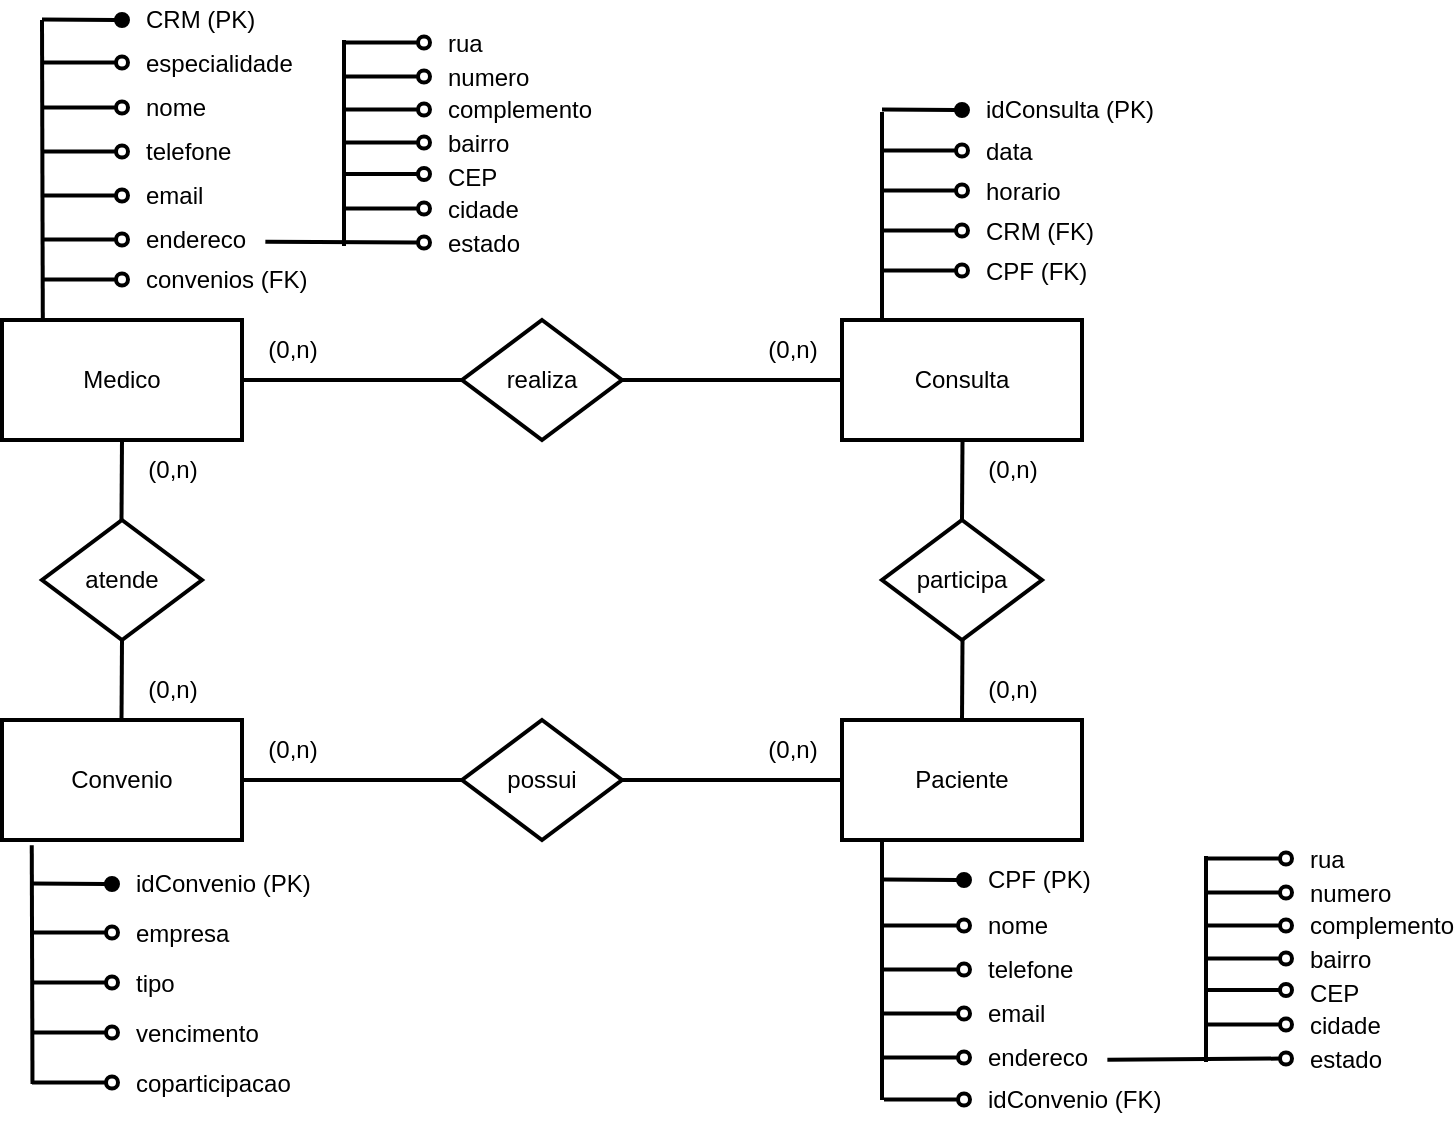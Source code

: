 <mxfile version="24.0.7" type="github">
  <diagram name="Page-1" id="jqye0dv2BXUtDn7iUmpK">
    <mxGraphModel dx="1195" dy="615" grid="1" gridSize="10" guides="1" tooltips="1" connect="1" arrows="1" fold="1" page="1" pageScale="1" pageWidth="827" pageHeight="1169" math="0" shadow="0">
      <root>
        <mxCell id="0" />
        <mxCell id="1" parent="0" />
        <mxCell id="FkrMbWCbvzzgS4ZGbUY--1" value="Medico" style="rounded=0;whiteSpace=wrap;html=1;strokeWidth=2;" vertex="1" parent="1">
          <mxGeometry x="70" y="220" width="120" height="60" as="geometry" />
        </mxCell>
        <mxCell id="FkrMbWCbvzzgS4ZGbUY--46" value="" style="group" vertex="1" connectable="0" parent="1">
          <mxGeometry x="221" y="73" width="130" height="117" as="geometry" />
        </mxCell>
        <mxCell id="FkrMbWCbvzzgS4ZGbUY--43" value="" style="endArrow=none;html=1;rounded=0;entryX=0;entryY=0;entryDx=0;entryDy=0;strokeWidth=2;" edge="1" parent="FkrMbWCbvzzgS4ZGbUY--46">
          <mxGeometry width="50" height="50" relative="1" as="geometry">
            <mxPoint x="20" y="110" as="sourcePoint" />
            <mxPoint x="20" y="7" as="targetPoint" />
          </mxGeometry>
        </mxCell>
        <mxCell id="FkrMbWCbvzzgS4ZGbUY--45" value="" style="group" vertex="1" connectable="0" parent="FkrMbWCbvzzgS4ZGbUY--46">
          <mxGeometry width="130" height="117" as="geometry" />
        </mxCell>
        <mxCell id="FkrMbWCbvzzgS4ZGbUY--34" value="" style="endArrow=none;html=1;rounded=0;startArrow=oval;startFill=0;strokeWidth=2;" edge="1" parent="FkrMbWCbvzzgS4ZGbUY--45">
          <mxGeometry width="50" height="50" relative="1" as="geometry">
            <mxPoint x="60" y="25.26" as="sourcePoint" />
            <mxPoint x="20" y="25.26" as="targetPoint" />
          </mxGeometry>
        </mxCell>
        <mxCell id="FkrMbWCbvzzgS4ZGbUY--35" value="" style="endArrow=none;html=1;rounded=0;startArrow=oval;startFill=0;strokeWidth=2;" edge="1" parent="FkrMbWCbvzzgS4ZGbUY--45">
          <mxGeometry width="50" height="50" relative="1" as="geometry">
            <mxPoint x="60" y="41.76" as="sourcePoint" />
            <mxPoint x="20" y="41.76" as="targetPoint" />
          </mxGeometry>
        </mxCell>
        <mxCell id="FkrMbWCbvzzgS4ZGbUY--36" value="" style="endArrow=none;html=1;rounded=0;startArrow=oval;startFill=0;strokeWidth=2;" edge="1" parent="FkrMbWCbvzzgS4ZGbUY--45">
          <mxGeometry width="50" height="50" relative="1" as="geometry">
            <mxPoint x="60" y="58.26" as="sourcePoint" />
            <mxPoint x="20" y="58.26" as="targetPoint" />
          </mxGeometry>
        </mxCell>
        <mxCell id="FkrMbWCbvzzgS4ZGbUY--37" value="" style="endArrow=none;html=1;rounded=0;startArrow=oval;startFill=0;strokeWidth=2;" edge="1" parent="FkrMbWCbvzzgS4ZGbUY--45">
          <mxGeometry width="50" height="50" relative="1" as="geometry">
            <mxPoint x="60" y="74" as="sourcePoint" />
            <mxPoint x="20" y="74" as="targetPoint" />
          </mxGeometry>
        </mxCell>
        <mxCell id="FkrMbWCbvzzgS4ZGbUY--38" value="" style="endArrow=none;html=1;rounded=0;startArrow=oval;startFill=0;strokeWidth=2;" edge="1" parent="FkrMbWCbvzzgS4ZGbUY--45">
          <mxGeometry width="50" height="50" relative="1" as="geometry">
            <mxPoint x="60" y="91.26" as="sourcePoint" />
            <mxPoint x="20" y="91.26" as="targetPoint" />
          </mxGeometry>
        </mxCell>
        <mxCell id="FkrMbWCbvzzgS4ZGbUY--39" value="" style="endArrow=none;html=1;rounded=0;startArrow=oval;startFill=0;strokeWidth=2;entryX=1.028;entryY=0.543;entryDx=0;entryDy=0;entryPerimeter=0;" edge="1" parent="FkrMbWCbvzzgS4ZGbUY--45" target="FkrMbWCbvzzgS4ZGbUY--16">
          <mxGeometry width="50" height="50" relative="1" as="geometry">
            <mxPoint x="60" y="108.26" as="sourcePoint" />
            <mxPoint y="108" as="targetPoint" />
          </mxGeometry>
        </mxCell>
        <mxCell id="FkrMbWCbvzzgS4ZGbUY--44" value="" style="group" vertex="1" connectable="0" parent="FkrMbWCbvzzgS4ZGbUY--45">
          <mxGeometry x="20" width="110" height="117" as="geometry" />
        </mxCell>
        <mxCell id="FkrMbWCbvzzgS4ZGbUY--18" value="numero" style="text;html=1;align=left;verticalAlign=middle;whiteSpace=wrap;rounded=0;flipV=0;" vertex="1" parent="FkrMbWCbvzzgS4ZGbUY--44">
          <mxGeometry x="50" y="17" width="60" height="17" as="geometry" />
        </mxCell>
        <mxCell id="FkrMbWCbvzzgS4ZGbUY--19" value="complemento" style="text;html=1;align=left;verticalAlign=middle;whiteSpace=wrap;rounded=0;flipV=0;" vertex="1" parent="FkrMbWCbvzzgS4ZGbUY--44">
          <mxGeometry x="50" y="33" width="60" height="17" as="geometry" />
        </mxCell>
        <mxCell id="FkrMbWCbvzzgS4ZGbUY--20" value="bairro" style="text;html=1;align=left;verticalAlign=middle;whiteSpace=wrap;rounded=0;flipV=0;" vertex="1" parent="FkrMbWCbvzzgS4ZGbUY--44">
          <mxGeometry x="50" y="50" width="60" height="17" as="geometry" />
        </mxCell>
        <mxCell id="FkrMbWCbvzzgS4ZGbUY--21" value="CEP" style="text;html=1;align=left;verticalAlign=middle;whiteSpace=wrap;rounded=0;flipV=0;" vertex="1" parent="FkrMbWCbvzzgS4ZGbUY--44">
          <mxGeometry x="50" y="67" width="60" height="17" as="geometry" />
        </mxCell>
        <mxCell id="FkrMbWCbvzzgS4ZGbUY--22" value="cidade" style="text;html=1;align=left;verticalAlign=middle;whiteSpace=wrap;rounded=0;flipV=0;" vertex="1" parent="FkrMbWCbvzzgS4ZGbUY--44">
          <mxGeometry x="50" y="83" width="60" height="17" as="geometry" />
        </mxCell>
        <mxCell id="FkrMbWCbvzzgS4ZGbUY--23" value="estado" style="text;html=1;align=left;verticalAlign=middle;whiteSpace=wrap;rounded=0;flipV=0;" vertex="1" parent="FkrMbWCbvzzgS4ZGbUY--44">
          <mxGeometry x="50" y="100" width="60" height="17" as="geometry" />
        </mxCell>
        <mxCell id="FkrMbWCbvzzgS4ZGbUY--27" value="rua" style="text;html=1;align=left;verticalAlign=middle;whiteSpace=wrap;rounded=0;flipV=0;" vertex="1" parent="FkrMbWCbvzzgS4ZGbUY--44">
          <mxGeometry x="50" width="60" height="17" as="geometry" />
        </mxCell>
        <mxCell id="FkrMbWCbvzzgS4ZGbUY--33" value="" style="endArrow=none;html=1;rounded=0;startArrow=oval;startFill=0;strokeWidth=2;" edge="1" parent="FkrMbWCbvzzgS4ZGbUY--44">
          <mxGeometry width="50" height="50" relative="1" as="geometry">
            <mxPoint x="40" y="8.26" as="sourcePoint" />
            <mxPoint y="8.26" as="targetPoint" />
          </mxGeometry>
        </mxCell>
        <mxCell id="FkrMbWCbvzzgS4ZGbUY--49" value="realiza" style="rhombus;whiteSpace=wrap;html=1;strokeWidth=2;" vertex="1" parent="1">
          <mxGeometry x="300" y="220" width="80" height="60" as="geometry" />
        </mxCell>
        <mxCell id="FkrMbWCbvzzgS4ZGbUY--50" value="participa" style="rhombus;whiteSpace=wrap;html=1;strokeWidth=2;" vertex="1" parent="1">
          <mxGeometry x="510" y="320" width="80" height="60" as="geometry" />
        </mxCell>
        <mxCell id="FkrMbWCbvzzgS4ZGbUY--51" value="possui" style="rhombus;whiteSpace=wrap;html=1;strokeWidth=2;" vertex="1" parent="1">
          <mxGeometry x="300" y="420" width="80" height="60" as="geometry" />
        </mxCell>
        <mxCell id="FkrMbWCbvzzgS4ZGbUY--105" value="" style="group" vertex="1" connectable="0" parent="1">
          <mxGeometry x="490" y="420" width="292" height="179" as="geometry" />
        </mxCell>
        <mxCell id="FkrMbWCbvzzgS4ZGbUY--3" value="Paciente" style="rounded=0;whiteSpace=wrap;html=1;strokeWidth=2;" vertex="1" parent="FkrMbWCbvzzgS4ZGbUY--105">
          <mxGeometry width="120" height="60" as="geometry" />
        </mxCell>
        <mxCell id="FkrMbWCbvzzgS4ZGbUY--59" value="" style="group" vertex="1" connectable="0" parent="FkrMbWCbvzzgS4ZGbUY--105">
          <mxGeometry x="162" y="61" width="130" height="117" as="geometry" />
        </mxCell>
        <mxCell id="FkrMbWCbvzzgS4ZGbUY--60" value="" style="endArrow=none;html=1;rounded=0;entryX=0;entryY=0;entryDx=0;entryDy=0;strokeWidth=2;" edge="1" parent="FkrMbWCbvzzgS4ZGbUY--59">
          <mxGeometry width="50" height="50" relative="1" as="geometry">
            <mxPoint x="20" y="110" as="sourcePoint" />
            <mxPoint x="20" y="7" as="targetPoint" />
          </mxGeometry>
        </mxCell>
        <mxCell id="FkrMbWCbvzzgS4ZGbUY--61" value="" style="group" vertex="1" connectable="0" parent="FkrMbWCbvzzgS4ZGbUY--59">
          <mxGeometry width="130" height="117" as="geometry" />
        </mxCell>
        <mxCell id="FkrMbWCbvzzgS4ZGbUY--62" value="" style="endArrow=none;html=1;rounded=0;startArrow=oval;startFill=0;strokeWidth=2;" edge="1" parent="FkrMbWCbvzzgS4ZGbUY--61">
          <mxGeometry width="50" height="50" relative="1" as="geometry">
            <mxPoint x="60" y="25.26" as="sourcePoint" />
            <mxPoint x="20" y="25.26" as="targetPoint" />
          </mxGeometry>
        </mxCell>
        <mxCell id="FkrMbWCbvzzgS4ZGbUY--63" value="" style="endArrow=none;html=1;rounded=0;startArrow=oval;startFill=0;strokeWidth=2;" edge="1" parent="FkrMbWCbvzzgS4ZGbUY--61">
          <mxGeometry width="50" height="50" relative="1" as="geometry">
            <mxPoint x="60" y="41.76" as="sourcePoint" />
            <mxPoint x="20" y="41.76" as="targetPoint" />
          </mxGeometry>
        </mxCell>
        <mxCell id="FkrMbWCbvzzgS4ZGbUY--64" value="" style="endArrow=none;html=1;rounded=0;startArrow=oval;startFill=0;strokeWidth=2;" edge="1" parent="FkrMbWCbvzzgS4ZGbUY--61">
          <mxGeometry width="50" height="50" relative="1" as="geometry">
            <mxPoint x="60" y="58.26" as="sourcePoint" />
            <mxPoint x="20" y="58.26" as="targetPoint" />
          </mxGeometry>
        </mxCell>
        <mxCell id="FkrMbWCbvzzgS4ZGbUY--65" value="" style="endArrow=none;html=1;rounded=0;startArrow=oval;startFill=0;strokeWidth=2;" edge="1" parent="FkrMbWCbvzzgS4ZGbUY--61">
          <mxGeometry width="50" height="50" relative="1" as="geometry">
            <mxPoint x="60" y="74" as="sourcePoint" />
            <mxPoint x="20" y="74" as="targetPoint" />
          </mxGeometry>
        </mxCell>
        <mxCell id="FkrMbWCbvzzgS4ZGbUY--66" value="" style="endArrow=none;html=1;rounded=0;startArrow=oval;startFill=0;strokeWidth=2;" edge="1" parent="FkrMbWCbvzzgS4ZGbUY--61">
          <mxGeometry width="50" height="50" relative="1" as="geometry">
            <mxPoint x="60" y="91.26" as="sourcePoint" />
            <mxPoint x="20" y="91.26" as="targetPoint" />
          </mxGeometry>
        </mxCell>
        <mxCell id="FkrMbWCbvzzgS4ZGbUY--67" value="" style="endArrow=none;html=1;rounded=0;startArrow=oval;startFill=0;strokeWidth=2;entryX=1.028;entryY=0.543;entryDx=0;entryDy=0;entryPerimeter=0;" edge="1" parent="FkrMbWCbvzzgS4ZGbUY--61" target="FkrMbWCbvzzgS4ZGbUY--77">
          <mxGeometry width="50" height="50" relative="1" as="geometry">
            <mxPoint x="60" y="108.26" as="sourcePoint" />
            <mxPoint y="108" as="targetPoint" />
          </mxGeometry>
        </mxCell>
        <mxCell id="FkrMbWCbvzzgS4ZGbUY--68" value="" style="group" vertex="1" connectable="0" parent="FkrMbWCbvzzgS4ZGbUY--61">
          <mxGeometry x="20" width="110" height="117" as="geometry" />
        </mxCell>
        <mxCell id="FkrMbWCbvzzgS4ZGbUY--69" value="numero" style="text;html=1;align=left;verticalAlign=middle;whiteSpace=wrap;rounded=0;flipV=0;" vertex="1" parent="FkrMbWCbvzzgS4ZGbUY--68">
          <mxGeometry x="50" y="17" width="60" height="17" as="geometry" />
        </mxCell>
        <mxCell id="FkrMbWCbvzzgS4ZGbUY--70" value="complemento" style="text;html=1;align=left;verticalAlign=middle;whiteSpace=wrap;rounded=0;flipV=0;" vertex="1" parent="FkrMbWCbvzzgS4ZGbUY--68">
          <mxGeometry x="50" y="33" width="60" height="17" as="geometry" />
        </mxCell>
        <mxCell id="FkrMbWCbvzzgS4ZGbUY--71" value="bairro" style="text;html=1;align=left;verticalAlign=middle;whiteSpace=wrap;rounded=0;flipV=0;" vertex="1" parent="FkrMbWCbvzzgS4ZGbUY--68">
          <mxGeometry x="50" y="50" width="60" height="17" as="geometry" />
        </mxCell>
        <mxCell id="FkrMbWCbvzzgS4ZGbUY--72" value="CEP" style="text;html=1;align=left;verticalAlign=middle;whiteSpace=wrap;rounded=0;flipV=0;" vertex="1" parent="FkrMbWCbvzzgS4ZGbUY--68">
          <mxGeometry x="50" y="67" width="60" height="17" as="geometry" />
        </mxCell>
        <mxCell id="FkrMbWCbvzzgS4ZGbUY--73" value="cidade" style="text;html=1;align=left;verticalAlign=middle;whiteSpace=wrap;rounded=0;flipV=0;" vertex="1" parent="FkrMbWCbvzzgS4ZGbUY--68">
          <mxGeometry x="50" y="83" width="60" height="17" as="geometry" />
        </mxCell>
        <mxCell id="FkrMbWCbvzzgS4ZGbUY--74" value="estado" style="text;html=1;align=left;verticalAlign=middle;whiteSpace=wrap;rounded=0;flipV=0;" vertex="1" parent="FkrMbWCbvzzgS4ZGbUY--68">
          <mxGeometry x="50" y="100" width="60" height="17" as="geometry" />
        </mxCell>
        <mxCell id="FkrMbWCbvzzgS4ZGbUY--75" value="rua" style="text;html=1;align=left;verticalAlign=middle;whiteSpace=wrap;rounded=0;flipV=0;" vertex="1" parent="FkrMbWCbvzzgS4ZGbUY--68">
          <mxGeometry x="50" width="60" height="17" as="geometry" />
        </mxCell>
        <mxCell id="FkrMbWCbvzzgS4ZGbUY--76" value="" style="endArrow=none;html=1;rounded=0;startArrow=oval;startFill=0;strokeWidth=2;" edge="1" parent="FkrMbWCbvzzgS4ZGbUY--68">
          <mxGeometry width="50" height="50" relative="1" as="geometry">
            <mxPoint x="40" y="8.26" as="sourcePoint" />
            <mxPoint y="8.26" as="targetPoint" />
          </mxGeometry>
        </mxCell>
        <mxCell id="FkrMbWCbvzzgS4ZGbUY--103" value="" style="group" vertex="1" connectable="0" parent="FkrMbWCbvzzgS4ZGbUY--105">
          <mxGeometry x="20" y="60" width="111" height="119" as="geometry" />
        </mxCell>
        <mxCell id="FkrMbWCbvzzgS4ZGbUY--77" value="endereco" style="text;html=1;align=left;verticalAlign=middle;whiteSpace=wrap;rounded=0;" vertex="1" parent="FkrMbWCbvzzgS4ZGbUY--103">
          <mxGeometry x="51" y="99" width="60" height="20" as="geometry" />
        </mxCell>
        <mxCell id="FkrMbWCbvzzgS4ZGbUY--78" value="" style="endArrow=none;html=1;rounded=0;startArrow=oval;startFill=0;strokeWidth=2;" edge="1" parent="FkrMbWCbvzzgS4ZGbUY--103">
          <mxGeometry width="50" height="50" relative="1" as="geometry">
            <mxPoint x="41" y="108.76" as="sourcePoint" />
            <mxPoint x="1" y="108.76" as="targetPoint" />
          </mxGeometry>
        </mxCell>
        <mxCell id="FkrMbWCbvzzgS4ZGbUY--79" value="" style="endArrow=none;html=1;rounded=0;startArrow=oval;startFill=0;strokeWidth=2;" edge="1" parent="FkrMbWCbvzzgS4ZGbUY--103">
          <mxGeometry width="50" height="50" relative="1" as="geometry">
            <mxPoint x="41" y="86.76" as="sourcePoint" />
            <mxPoint x="1" y="86.76" as="targetPoint" />
          </mxGeometry>
        </mxCell>
        <mxCell id="FkrMbWCbvzzgS4ZGbUY--80" value="email" style="text;html=1;align=left;verticalAlign=middle;whiteSpace=wrap;rounded=0;" vertex="1" parent="FkrMbWCbvzzgS4ZGbUY--103">
          <mxGeometry x="51" y="77" width="60" height="20" as="geometry" />
        </mxCell>
        <mxCell id="FkrMbWCbvzzgS4ZGbUY--81" value="telefone" style="text;html=1;align=left;verticalAlign=middle;whiteSpace=wrap;rounded=0;" vertex="1" parent="FkrMbWCbvzzgS4ZGbUY--103">
          <mxGeometry x="51" y="55" width="60" height="20" as="geometry" />
        </mxCell>
        <mxCell id="FkrMbWCbvzzgS4ZGbUY--82" value="" style="endArrow=none;html=1;rounded=0;startArrow=oval;startFill=0;strokeWidth=2;" edge="1" parent="FkrMbWCbvzzgS4ZGbUY--103">
          <mxGeometry width="50" height="50" relative="1" as="geometry">
            <mxPoint x="41" y="64.76" as="sourcePoint" />
            <mxPoint x="1" y="64.76" as="targetPoint" />
          </mxGeometry>
        </mxCell>
        <mxCell id="FkrMbWCbvzzgS4ZGbUY--83" value="" style="endArrow=none;html=1;rounded=0;startArrow=oval;startFill=0;strokeWidth=2;" edge="1" parent="FkrMbWCbvzzgS4ZGbUY--103">
          <mxGeometry width="50" height="50" relative="1" as="geometry">
            <mxPoint x="41" y="42.76" as="sourcePoint" />
            <mxPoint x="1" y="42.76" as="targetPoint" />
          </mxGeometry>
        </mxCell>
        <mxCell id="FkrMbWCbvzzgS4ZGbUY--84" value="nome" style="text;html=1;align=left;verticalAlign=middle;whiteSpace=wrap;rounded=0;" vertex="1" parent="FkrMbWCbvzzgS4ZGbUY--103">
          <mxGeometry x="51" y="33" width="60" height="20" as="geometry" />
        </mxCell>
        <mxCell id="FkrMbWCbvzzgS4ZGbUY--86" value="" style="endArrow=none;html=1;rounded=0;startArrow=oval;startFill=1;strokeWidth=2;" edge="1" parent="FkrMbWCbvzzgS4ZGbUY--103">
          <mxGeometry width="50" height="50" relative="1" as="geometry">
            <mxPoint x="41" y="20" as="sourcePoint" />
            <mxPoint x="1" y="19.76" as="targetPoint" />
          </mxGeometry>
        </mxCell>
        <mxCell id="FkrMbWCbvzzgS4ZGbUY--87" value="CPF&amp;nbsp;(PK)" style="text;html=1;align=left;verticalAlign=middle;whiteSpace=wrap;rounded=0;" vertex="1" parent="FkrMbWCbvzzgS4ZGbUY--103">
          <mxGeometry x="51" y="10" width="60" height="20" as="geometry" />
        </mxCell>
        <mxCell id="FkrMbWCbvzzgS4ZGbUY--89" value="" style="endArrow=none;html=1;rounded=0;strokeWidth=2;" edge="1" parent="FkrMbWCbvzzgS4ZGbUY--103">
          <mxGeometry width="50" height="50" relative="1" as="geometry">
            <mxPoint y="130" as="sourcePoint" />
            <mxPoint as="targetPoint" />
          </mxGeometry>
        </mxCell>
        <mxCell id="FkrMbWCbvzzgS4ZGbUY--123" value="" style="group" vertex="1" connectable="0" parent="1">
          <mxGeometry x="490" y="149" width="170" height="131" as="geometry" />
        </mxCell>
        <mxCell id="FkrMbWCbvzzgS4ZGbUY--2" value="Consulta" style="rounded=0;whiteSpace=wrap;html=1;strokeWidth=2;" vertex="1" parent="FkrMbWCbvzzgS4ZGbUY--123">
          <mxGeometry y="71" width="120" height="60" as="geometry" />
        </mxCell>
        <mxCell id="FkrMbWCbvzzgS4ZGbUY--122" value="" style="group" vertex="1" connectable="0" parent="FkrMbWCbvzzgS4ZGbUY--123">
          <mxGeometry x="20" y="-44" width="150" height="70" as="geometry" />
        </mxCell>
        <mxCell id="FkrMbWCbvzzgS4ZGbUY--58" value="" style="endArrow=none;html=1;rounded=0;strokeWidth=2;" edge="1" parent="FkrMbWCbvzzgS4ZGbUY--122">
          <mxGeometry width="50" height="50" relative="1" as="geometry">
            <mxPoint y="115" as="sourcePoint" />
            <mxPoint y="11" as="targetPoint" />
          </mxGeometry>
        </mxCell>
        <mxCell id="FkrMbWCbvzzgS4ZGbUY--121" value="" style="group" vertex="1" connectable="0" parent="FkrMbWCbvzzgS4ZGbUY--122">
          <mxGeometry width="150" height="61" as="geometry" />
        </mxCell>
        <mxCell id="FkrMbWCbvzzgS4ZGbUY--118" value="" style="group" vertex="1" connectable="0" parent="FkrMbWCbvzzgS4ZGbUY--121">
          <mxGeometry y="41" width="110" height="20" as="geometry" />
        </mxCell>
        <mxCell id="FkrMbWCbvzzgS4ZGbUY--56" value="horario" style="text;html=1;align=left;verticalAlign=middle;whiteSpace=wrap;rounded=0;" vertex="1" parent="FkrMbWCbvzzgS4ZGbUY--118">
          <mxGeometry x="50" width="60" height="20" as="geometry" />
        </mxCell>
        <mxCell id="FkrMbWCbvzzgS4ZGbUY--57" value="" style="endArrow=none;html=1;rounded=0;startArrow=oval;startFill=0;strokeWidth=2;" edge="1" parent="FkrMbWCbvzzgS4ZGbUY--118">
          <mxGeometry width="50" height="50" relative="1" as="geometry">
            <mxPoint x="40" y="9.26" as="sourcePoint" />
            <mxPoint y="9.26" as="targetPoint" />
          </mxGeometry>
        </mxCell>
        <mxCell id="FkrMbWCbvzzgS4ZGbUY--119" value="" style="group" vertex="1" connectable="0" parent="FkrMbWCbvzzgS4ZGbUY--121">
          <mxGeometry y="21" width="110" height="20" as="geometry" />
        </mxCell>
        <mxCell id="FkrMbWCbvzzgS4ZGbUY--54" value="" style="endArrow=none;html=1;rounded=0;startArrow=oval;startFill=0;strokeWidth=2;" edge="1" parent="FkrMbWCbvzzgS4ZGbUY--119">
          <mxGeometry width="50" height="50" relative="1" as="geometry">
            <mxPoint x="40" y="9.26" as="sourcePoint" />
            <mxPoint y="9.26" as="targetPoint" />
          </mxGeometry>
        </mxCell>
        <mxCell id="FkrMbWCbvzzgS4ZGbUY--55" value="data" style="text;html=1;align=left;verticalAlign=middle;whiteSpace=wrap;rounded=0;" vertex="1" parent="FkrMbWCbvzzgS4ZGbUY--119">
          <mxGeometry x="50" width="60" height="20" as="geometry" />
        </mxCell>
        <mxCell id="FkrMbWCbvzzgS4ZGbUY--120" value="" style="group" vertex="1" connectable="0" parent="FkrMbWCbvzzgS4ZGbUY--121">
          <mxGeometry width="150" height="20" as="geometry" />
        </mxCell>
        <mxCell id="FkrMbWCbvzzgS4ZGbUY--52" value="idConsulta (PK)" style="text;html=1;align=left;verticalAlign=middle;whiteSpace=wrap;rounded=0;" vertex="1" parent="FkrMbWCbvzzgS4ZGbUY--120">
          <mxGeometry x="50" width="100" height="20" as="geometry" />
        </mxCell>
        <mxCell id="FkrMbWCbvzzgS4ZGbUY--53" value="" style="endArrow=none;html=1;rounded=0;startArrow=oval;startFill=1;strokeWidth=2;" edge="1" parent="FkrMbWCbvzzgS4ZGbUY--120">
          <mxGeometry width="50" height="50" relative="1" as="geometry">
            <mxPoint x="40" y="10" as="sourcePoint" />
            <mxPoint y="9.76" as="targetPoint" />
          </mxGeometry>
        </mxCell>
        <mxCell id="FkrMbWCbvzzgS4ZGbUY--146" value="" style="group" vertex="1" connectable="0" parent="FkrMbWCbvzzgS4ZGbUY--121">
          <mxGeometry y="61" width="110" height="20" as="geometry" />
        </mxCell>
        <mxCell id="FkrMbWCbvzzgS4ZGbUY--147" value="CRM (FK)" style="text;html=1;align=left;verticalAlign=middle;whiteSpace=wrap;rounded=0;" vertex="1" parent="FkrMbWCbvzzgS4ZGbUY--146">
          <mxGeometry x="50" width="60" height="20" as="geometry" />
        </mxCell>
        <mxCell id="FkrMbWCbvzzgS4ZGbUY--148" value="" style="endArrow=none;html=1;rounded=0;startArrow=oval;startFill=0;strokeWidth=2;" edge="1" parent="FkrMbWCbvzzgS4ZGbUY--146">
          <mxGeometry width="50" height="50" relative="1" as="geometry">
            <mxPoint x="40" y="9.26" as="sourcePoint" />
            <mxPoint y="9.26" as="targetPoint" />
          </mxGeometry>
        </mxCell>
        <mxCell id="FkrMbWCbvzzgS4ZGbUY--149" value="" style="group" vertex="1" connectable="0" parent="FkrMbWCbvzzgS4ZGbUY--121">
          <mxGeometry y="81" width="110" height="20" as="geometry" />
        </mxCell>
        <mxCell id="FkrMbWCbvzzgS4ZGbUY--150" value="CPF (FK)" style="text;html=1;align=left;verticalAlign=middle;whiteSpace=wrap;rounded=0;" vertex="1" parent="FkrMbWCbvzzgS4ZGbUY--149">
          <mxGeometry x="50" width="60" height="20" as="geometry" />
        </mxCell>
        <mxCell id="FkrMbWCbvzzgS4ZGbUY--151" value="" style="endArrow=none;html=1;rounded=0;startArrow=oval;startFill=0;strokeWidth=2;" edge="1" parent="FkrMbWCbvzzgS4ZGbUY--149">
          <mxGeometry width="50" height="50" relative="1" as="geometry">
            <mxPoint x="40" y="9.26" as="sourcePoint" />
            <mxPoint y="9.26" as="targetPoint" />
          </mxGeometry>
        </mxCell>
        <mxCell id="FkrMbWCbvzzgS4ZGbUY--124" value="" style="group" vertex="1" connectable="0" parent="1">
          <mxGeometry x="90" y="60" width="140" height="150" as="geometry" />
        </mxCell>
        <mxCell id="FkrMbWCbvzzgS4ZGbUY--41" value="" style="endArrow=none;html=1;rounded=0;strokeWidth=2;exitX=0.17;exitY=-0.017;exitDx=0;exitDy=0;exitPerimeter=0;" edge="1" parent="FkrMbWCbvzzgS4ZGbUY--124" source="FkrMbWCbvzzgS4ZGbUY--1">
          <mxGeometry width="50" height="50" relative="1" as="geometry">
            <mxPoint x="-1" y="130" as="sourcePoint" />
            <mxPoint y="10" as="targetPoint" />
          </mxGeometry>
        </mxCell>
        <mxCell id="FkrMbWCbvzzgS4ZGbUY--112" value="" style="group" vertex="1" connectable="0" parent="FkrMbWCbvzzgS4ZGbUY--124">
          <mxGeometry y="110" width="110" height="20" as="geometry" />
        </mxCell>
        <mxCell id="FkrMbWCbvzzgS4ZGbUY--16" value="endereco" style="text;html=1;align=left;verticalAlign=middle;whiteSpace=wrap;rounded=0;" vertex="1" parent="FkrMbWCbvzzgS4ZGbUY--112">
          <mxGeometry x="50" width="60" height="20" as="geometry" />
        </mxCell>
        <mxCell id="FkrMbWCbvzzgS4ZGbUY--32" value="" style="endArrow=none;html=1;rounded=0;startArrow=oval;startFill=0;strokeWidth=2;" edge="1" parent="FkrMbWCbvzzgS4ZGbUY--112">
          <mxGeometry width="50" height="50" relative="1" as="geometry">
            <mxPoint x="40" y="9.76" as="sourcePoint" />
            <mxPoint y="9.76" as="targetPoint" />
          </mxGeometry>
        </mxCell>
        <mxCell id="FkrMbWCbvzzgS4ZGbUY--113" value="" style="group" vertex="1" connectable="0" parent="FkrMbWCbvzzgS4ZGbUY--124">
          <mxGeometry y="88" width="110" height="20" as="geometry" />
        </mxCell>
        <mxCell id="FkrMbWCbvzzgS4ZGbUY--15" value="email" style="text;html=1;align=left;verticalAlign=middle;whiteSpace=wrap;rounded=0;" vertex="1" parent="FkrMbWCbvzzgS4ZGbUY--113">
          <mxGeometry x="50" width="60" height="20" as="geometry" />
        </mxCell>
        <mxCell id="FkrMbWCbvzzgS4ZGbUY--31" value="" style="endArrow=none;html=1;rounded=0;startArrow=oval;startFill=0;strokeWidth=2;" edge="1" parent="FkrMbWCbvzzgS4ZGbUY--113">
          <mxGeometry width="50" height="50" relative="1" as="geometry">
            <mxPoint x="40" y="9.76" as="sourcePoint" />
            <mxPoint y="9.76" as="targetPoint" />
          </mxGeometry>
        </mxCell>
        <mxCell id="FkrMbWCbvzzgS4ZGbUY--114" value="" style="group" vertex="1" connectable="0" parent="FkrMbWCbvzzgS4ZGbUY--124">
          <mxGeometry y="66" width="110" height="20" as="geometry" />
        </mxCell>
        <mxCell id="FkrMbWCbvzzgS4ZGbUY--14" value="telefone" style="text;html=1;align=left;verticalAlign=middle;whiteSpace=wrap;rounded=0;" vertex="1" parent="FkrMbWCbvzzgS4ZGbUY--114">
          <mxGeometry x="50" width="60" height="20" as="geometry" />
        </mxCell>
        <mxCell id="FkrMbWCbvzzgS4ZGbUY--30" value="" style="endArrow=none;html=1;rounded=0;startArrow=oval;startFill=0;strokeWidth=2;" edge="1" parent="FkrMbWCbvzzgS4ZGbUY--114">
          <mxGeometry width="50" height="50" relative="1" as="geometry">
            <mxPoint x="40" y="9.76" as="sourcePoint" />
            <mxPoint y="9.76" as="targetPoint" />
          </mxGeometry>
        </mxCell>
        <mxCell id="FkrMbWCbvzzgS4ZGbUY--115" value="" style="group" vertex="1" connectable="0" parent="FkrMbWCbvzzgS4ZGbUY--124">
          <mxGeometry y="44" width="110" height="20" as="geometry" />
        </mxCell>
        <mxCell id="FkrMbWCbvzzgS4ZGbUY--12" value="nome" style="text;html=1;align=left;verticalAlign=middle;whiteSpace=wrap;rounded=0;" vertex="1" parent="FkrMbWCbvzzgS4ZGbUY--115">
          <mxGeometry x="50" width="60" height="20" as="geometry" />
        </mxCell>
        <mxCell id="FkrMbWCbvzzgS4ZGbUY--29" value="" style="endArrow=none;html=1;rounded=0;startArrow=oval;startFill=0;strokeWidth=2;" edge="1" parent="FkrMbWCbvzzgS4ZGbUY--115">
          <mxGeometry width="50" height="50" relative="1" as="geometry">
            <mxPoint x="40" y="9.76" as="sourcePoint" />
            <mxPoint y="9.76" as="targetPoint" />
          </mxGeometry>
        </mxCell>
        <mxCell id="FkrMbWCbvzzgS4ZGbUY--116" value="" style="group" vertex="1" connectable="0" parent="FkrMbWCbvzzgS4ZGbUY--124">
          <mxGeometry y="22" width="110" height="20" as="geometry" />
        </mxCell>
        <mxCell id="FkrMbWCbvzzgS4ZGbUY--11" value="especialidade" style="text;html=1;align=left;verticalAlign=middle;whiteSpace=wrap;rounded=0;" vertex="1" parent="FkrMbWCbvzzgS4ZGbUY--116">
          <mxGeometry x="50" width="60" height="20" as="geometry" />
        </mxCell>
        <mxCell id="FkrMbWCbvzzgS4ZGbUY--28" value="" style="endArrow=none;html=1;rounded=0;startArrow=oval;startFill=0;strokeWidth=2;" edge="1" parent="FkrMbWCbvzzgS4ZGbUY--116">
          <mxGeometry width="50" height="50" relative="1" as="geometry">
            <mxPoint x="40" y="9.26" as="sourcePoint" />
            <mxPoint y="9.26" as="targetPoint" />
          </mxGeometry>
        </mxCell>
        <mxCell id="FkrMbWCbvzzgS4ZGbUY--117" value="" style="group" vertex="1" connectable="0" parent="FkrMbWCbvzzgS4ZGbUY--124">
          <mxGeometry width="110" height="20" as="geometry" />
        </mxCell>
        <mxCell id="FkrMbWCbvzzgS4ZGbUY--8" value="CRM (PK)" style="text;html=1;align=left;verticalAlign=middle;whiteSpace=wrap;rounded=0;" vertex="1" parent="FkrMbWCbvzzgS4ZGbUY--117">
          <mxGeometry x="50" width="60" height="20" as="geometry" />
        </mxCell>
        <mxCell id="FkrMbWCbvzzgS4ZGbUY--9" value="" style="endArrow=none;html=1;rounded=0;startArrow=oval;startFill=1;strokeWidth=2;" edge="1" parent="FkrMbWCbvzzgS4ZGbUY--117">
          <mxGeometry width="50" height="50" relative="1" as="geometry">
            <mxPoint x="40" y="10" as="sourcePoint" />
            <mxPoint y="9.76" as="targetPoint" />
          </mxGeometry>
        </mxCell>
        <mxCell id="FkrMbWCbvzzgS4ZGbUY--162" value="" style="group" vertex="1" connectable="0" parent="FkrMbWCbvzzgS4ZGbUY--124">
          <mxGeometry y="130" width="140" height="20" as="geometry" />
        </mxCell>
        <mxCell id="FkrMbWCbvzzgS4ZGbUY--163" value="convenios (FK)" style="text;html=1;align=left;verticalAlign=middle;whiteSpace=wrap;rounded=0;" vertex="1" parent="FkrMbWCbvzzgS4ZGbUY--162">
          <mxGeometry x="50" width="90" height="20" as="geometry" />
        </mxCell>
        <mxCell id="FkrMbWCbvzzgS4ZGbUY--164" value="" style="endArrow=none;html=1;rounded=0;startArrow=oval;startFill=0;strokeWidth=2;" edge="1" parent="FkrMbWCbvzzgS4ZGbUY--162">
          <mxGeometry width="50" height="50" relative="1" as="geometry">
            <mxPoint x="40" y="9.76" as="sourcePoint" />
            <mxPoint y="9.76" as="targetPoint" />
          </mxGeometry>
        </mxCell>
        <mxCell id="FkrMbWCbvzzgS4ZGbUY--127" value="" style="group" vertex="1" connectable="0" parent="1">
          <mxGeometry x="70" y="420" width="165" height="192" as="geometry" />
        </mxCell>
        <mxCell id="FkrMbWCbvzzgS4ZGbUY--5" value="Convenio" style="rounded=0;whiteSpace=wrap;html=1;strokeWidth=2;" vertex="1" parent="FkrMbWCbvzzgS4ZGbUY--127">
          <mxGeometry width="120" height="60" as="geometry" />
        </mxCell>
        <mxCell id="FkrMbWCbvzzgS4ZGbUY--125" value="" style="group" vertex="1" connectable="0" parent="FkrMbWCbvzzgS4ZGbUY--127">
          <mxGeometry x="15" y="72" width="150" height="120" as="geometry" />
        </mxCell>
        <mxCell id="FkrMbWCbvzzgS4ZGbUY--92" value="" style="endArrow=none;html=1;rounded=0;strokeWidth=2;exitX=0.073;exitY=-0.024;exitDx=0;exitDy=0;exitPerimeter=0;entryX=0.124;entryY=1.043;entryDx=0;entryDy=0;entryPerimeter=0;" edge="1" parent="FkrMbWCbvzzgS4ZGbUY--125" target="FkrMbWCbvzzgS4ZGbUY--5">
          <mxGeometry width="50" height="50" relative="1" as="geometry">
            <mxPoint x="0.24" y="110" as="sourcePoint" />
            <mxPoint x="1" y="11" as="targetPoint" />
          </mxGeometry>
        </mxCell>
        <mxCell id="FkrMbWCbvzzgS4ZGbUY--106" value="" style="group" vertex="1" connectable="0" parent="FkrMbWCbvzzgS4ZGbUY--125">
          <mxGeometry width="150" height="20" as="geometry" />
        </mxCell>
        <mxCell id="FkrMbWCbvzzgS4ZGbUY--90" value="" style="endArrow=none;html=1;rounded=0;startArrow=oval;startFill=1;strokeWidth=2;" edge="1" parent="FkrMbWCbvzzgS4ZGbUY--106">
          <mxGeometry width="50" height="50" relative="1" as="geometry">
            <mxPoint x="40" y="10" as="sourcePoint" />
            <mxPoint y="9.76" as="targetPoint" />
          </mxGeometry>
        </mxCell>
        <mxCell id="FkrMbWCbvzzgS4ZGbUY--91" value="idConvenio (PK)" style="text;html=1;align=left;verticalAlign=middle;whiteSpace=wrap;rounded=0;" vertex="1" parent="FkrMbWCbvzzgS4ZGbUY--106">
          <mxGeometry x="50" width="100" height="20" as="geometry" />
        </mxCell>
        <mxCell id="FkrMbWCbvzzgS4ZGbUY--107" value="" style="group" vertex="1" connectable="0" parent="FkrMbWCbvzzgS4ZGbUY--125">
          <mxGeometry y="25" width="110" height="20" as="geometry" />
        </mxCell>
        <mxCell id="FkrMbWCbvzzgS4ZGbUY--93" value="empresa" style="text;html=1;align=left;verticalAlign=middle;whiteSpace=wrap;rounded=0;" vertex="1" parent="FkrMbWCbvzzgS4ZGbUY--107">
          <mxGeometry x="50" width="60" height="20" as="geometry" />
        </mxCell>
        <mxCell id="FkrMbWCbvzzgS4ZGbUY--94" value="" style="endArrow=none;html=1;rounded=0;startArrow=oval;startFill=0;strokeWidth=2;" edge="1" parent="FkrMbWCbvzzgS4ZGbUY--107">
          <mxGeometry width="50" height="50" relative="1" as="geometry">
            <mxPoint x="40" y="9.26" as="sourcePoint" />
            <mxPoint y="9.26" as="targetPoint" />
          </mxGeometry>
        </mxCell>
        <mxCell id="FkrMbWCbvzzgS4ZGbUY--108" value="" style="group" vertex="1" connectable="0" parent="FkrMbWCbvzzgS4ZGbUY--125">
          <mxGeometry y="50" width="110" height="20" as="geometry" />
        </mxCell>
        <mxCell id="FkrMbWCbvzzgS4ZGbUY--95" value="tipo" style="text;html=1;align=left;verticalAlign=middle;whiteSpace=wrap;rounded=0;" vertex="1" parent="FkrMbWCbvzzgS4ZGbUY--108">
          <mxGeometry x="50" width="60" height="20" as="geometry" />
        </mxCell>
        <mxCell id="FkrMbWCbvzzgS4ZGbUY--96" value="" style="endArrow=none;html=1;rounded=0;startArrow=oval;startFill=0;strokeWidth=2;" edge="1" parent="FkrMbWCbvzzgS4ZGbUY--108">
          <mxGeometry width="50" height="50" relative="1" as="geometry">
            <mxPoint x="40" y="9.26" as="sourcePoint" />
            <mxPoint y="9.26" as="targetPoint" />
          </mxGeometry>
        </mxCell>
        <mxCell id="FkrMbWCbvzzgS4ZGbUY--109" value="" style="group" vertex="1" connectable="0" parent="FkrMbWCbvzzgS4ZGbUY--125">
          <mxGeometry y="75" width="110" height="20" as="geometry" />
        </mxCell>
        <mxCell id="FkrMbWCbvzzgS4ZGbUY--97" value="vencimento" style="text;html=1;align=left;verticalAlign=middle;whiteSpace=wrap;rounded=0;" vertex="1" parent="FkrMbWCbvzzgS4ZGbUY--109">
          <mxGeometry x="50" width="60" height="20" as="geometry" />
        </mxCell>
        <mxCell id="FkrMbWCbvzzgS4ZGbUY--98" value="" style="endArrow=none;html=1;rounded=0;startArrow=oval;startFill=0;strokeWidth=2;" edge="1" parent="FkrMbWCbvzzgS4ZGbUY--109">
          <mxGeometry width="50" height="50" relative="1" as="geometry">
            <mxPoint x="40" y="9.26" as="sourcePoint" />
            <mxPoint y="9.26" as="targetPoint" />
          </mxGeometry>
        </mxCell>
        <mxCell id="FkrMbWCbvzzgS4ZGbUY--110" value="" style="group" vertex="1" connectable="0" parent="FkrMbWCbvzzgS4ZGbUY--125">
          <mxGeometry y="100" width="110" height="20" as="geometry" />
        </mxCell>
        <mxCell id="FkrMbWCbvzzgS4ZGbUY--99" value="coparticipacao" style="text;html=1;align=left;verticalAlign=middle;whiteSpace=wrap;rounded=0;" vertex="1" parent="FkrMbWCbvzzgS4ZGbUY--110">
          <mxGeometry x="50" width="60" height="20" as="geometry" />
        </mxCell>
        <mxCell id="FkrMbWCbvzzgS4ZGbUY--100" value="" style="endArrow=none;html=1;rounded=0;startArrow=oval;startFill=0;strokeWidth=2;" edge="1" parent="FkrMbWCbvzzgS4ZGbUY--110">
          <mxGeometry width="50" height="50" relative="1" as="geometry">
            <mxPoint x="40" y="9.26" as="sourcePoint" />
            <mxPoint y="9.26" as="targetPoint" />
          </mxGeometry>
        </mxCell>
        <mxCell id="FkrMbWCbvzzgS4ZGbUY--128" value="(0,n)" style="text;html=1;align=center;verticalAlign=middle;resizable=0;points=[];autosize=1;strokeColor=none;fillColor=none;" vertex="1" parent="1">
          <mxGeometry x="190" y="220" width="50" height="30" as="geometry" />
        </mxCell>
        <mxCell id="FkrMbWCbvzzgS4ZGbUY--129" value="(0,n)" style="text;html=1;align=center;verticalAlign=middle;resizable=0;points=[];autosize=1;strokeColor=none;fillColor=none;" vertex="1" parent="1">
          <mxGeometry x="440" y="220" width="50" height="30" as="geometry" />
        </mxCell>
        <mxCell id="FkrMbWCbvzzgS4ZGbUY--130" value="" style="endArrow=none;html=1;rounded=0;entryX=0;entryY=0.667;entryDx=0;entryDy=0;entryPerimeter=0;strokeWidth=2;" edge="1" parent="1">
          <mxGeometry width="50" height="50" relative="1" as="geometry">
            <mxPoint x="190" y="250" as="sourcePoint" />
            <mxPoint x="300" y="250.02" as="targetPoint" />
          </mxGeometry>
        </mxCell>
        <mxCell id="FkrMbWCbvzzgS4ZGbUY--131" value="" style="endArrow=none;html=1;rounded=0;entryX=0;entryY=0.667;entryDx=0;entryDy=0;entryPerimeter=0;strokeWidth=2;" edge="1" parent="1">
          <mxGeometry width="50" height="50" relative="1" as="geometry">
            <mxPoint x="380" y="250" as="sourcePoint" />
            <mxPoint x="490" y="250.02" as="targetPoint" />
          </mxGeometry>
        </mxCell>
        <mxCell id="FkrMbWCbvzzgS4ZGbUY--132" value="atende" style="rhombus;whiteSpace=wrap;html=1;strokeWidth=2;" vertex="1" parent="1">
          <mxGeometry x="90" y="320" width="80" height="60" as="geometry" />
        </mxCell>
        <mxCell id="FkrMbWCbvzzgS4ZGbUY--133" value="" style="endArrow=none;html=1;rounded=0;strokeWidth=2;" edge="1" parent="1">
          <mxGeometry width="50" height="50" relative="1" as="geometry">
            <mxPoint x="130" y="280" as="sourcePoint" />
            <mxPoint x="129.75" y="320" as="targetPoint" />
          </mxGeometry>
        </mxCell>
        <mxCell id="FkrMbWCbvzzgS4ZGbUY--134" value="" style="endArrow=none;html=1;rounded=0;strokeWidth=2;" edge="1" parent="1">
          <mxGeometry width="50" height="50" relative="1" as="geometry">
            <mxPoint x="130" y="380" as="sourcePoint" />
            <mxPoint x="129.75" y="420" as="targetPoint" />
          </mxGeometry>
        </mxCell>
        <mxCell id="FkrMbWCbvzzgS4ZGbUY--135" value="(0,n)" style="text;html=1;align=center;verticalAlign=middle;resizable=0;points=[];autosize=1;strokeColor=none;fillColor=none;" vertex="1" parent="1">
          <mxGeometry x="130" y="280" width="50" height="30" as="geometry" />
        </mxCell>
        <mxCell id="FkrMbWCbvzzgS4ZGbUY--136" value="(0,n)" style="text;html=1;align=center;verticalAlign=middle;resizable=0;points=[];autosize=1;strokeColor=none;fillColor=none;" vertex="1" parent="1">
          <mxGeometry x="130" y="390" width="50" height="30" as="geometry" />
        </mxCell>
        <mxCell id="FkrMbWCbvzzgS4ZGbUY--138" value="(0,n)" style="text;html=1;align=center;verticalAlign=middle;resizable=0;points=[];autosize=1;strokeColor=none;fillColor=none;" vertex="1" parent="1">
          <mxGeometry x="550.25" y="280" width="50" height="30" as="geometry" />
        </mxCell>
        <mxCell id="FkrMbWCbvzzgS4ZGbUY--139" value="" style="endArrow=none;html=1;rounded=0;strokeWidth=2;" edge="1" parent="1">
          <mxGeometry width="50" height="50" relative="1" as="geometry">
            <mxPoint x="550.25" y="280" as="sourcePoint" />
            <mxPoint x="550" y="320" as="targetPoint" />
          </mxGeometry>
        </mxCell>
        <mxCell id="FkrMbWCbvzzgS4ZGbUY--140" value="(0,n)" style="text;html=1;align=center;verticalAlign=middle;resizable=0;points=[];autosize=1;strokeColor=none;fillColor=none;" vertex="1" parent="1">
          <mxGeometry x="550.25" y="390" width="50" height="30" as="geometry" />
        </mxCell>
        <mxCell id="FkrMbWCbvzzgS4ZGbUY--141" value="" style="endArrow=none;html=1;rounded=0;strokeWidth=2;" edge="1" parent="1">
          <mxGeometry width="50" height="50" relative="1" as="geometry">
            <mxPoint x="550.25" y="380" as="sourcePoint" />
            <mxPoint x="550" y="420" as="targetPoint" />
          </mxGeometry>
        </mxCell>
        <mxCell id="FkrMbWCbvzzgS4ZGbUY--142" value="(0,n)" style="text;html=1;align=center;verticalAlign=middle;resizable=0;points=[];autosize=1;strokeColor=none;fillColor=none;" vertex="1" parent="1">
          <mxGeometry x="440" y="420" width="50" height="30" as="geometry" />
        </mxCell>
        <mxCell id="FkrMbWCbvzzgS4ZGbUY--143" value="" style="endArrow=none;html=1;rounded=0;entryX=0;entryY=0.667;entryDx=0;entryDy=0;entryPerimeter=0;strokeWidth=2;" edge="1" parent="1">
          <mxGeometry width="50" height="50" relative="1" as="geometry">
            <mxPoint x="380" y="450" as="sourcePoint" />
            <mxPoint x="490" y="450.02" as="targetPoint" />
          </mxGeometry>
        </mxCell>
        <mxCell id="FkrMbWCbvzzgS4ZGbUY--144" value="" style="endArrow=none;html=1;rounded=0;entryX=0;entryY=0.667;entryDx=0;entryDy=0;entryPerimeter=0;strokeWidth=2;" edge="1" parent="1">
          <mxGeometry width="50" height="50" relative="1" as="geometry">
            <mxPoint x="190" y="450" as="sourcePoint" />
            <mxPoint x="300" y="450.02" as="targetPoint" />
          </mxGeometry>
        </mxCell>
        <mxCell id="FkrMbWCbvzzgS4ZGbUY--145" value="(0,n)" style="text;html=1;align=center;verticalAlign=middle;resizable=0;points=[];autosize=1;strokeColor=none;fillColor=none;" vertex="1" parent="1">
          <mxGeometry x="190" y="420" width="50" height="30" as="geometry" />
        </mxCell>
        <mxCell id="FkrMbWCbvzzgS4ZGbUY--153" value="idConvenio (FK)" style="text;html=1;align=left;verticalAlign=middle;whiteSpace=wrap;rounded=0;" vertex="1" parent="1">
          <mxGeometry x="561" y="600" width="89" height="20" as="geometry" />
        </mxCell>
        <mxCell id="FkrMbWCbvzzgS4ZGbUY--154" value="" style="endArrow=none;html=1;rounded=0;startArrow=oval;startFill=0;strokeWidth=2;" edge="1" parent="1">
          <mxGeometry width="50" height="50" relative="1" as="geometry">
            <mxPoint x="551" y="609.76" as="sourcePoint" />
            <mxPoint x="511" y="609.76" as="targetPoint" />
          </mxGeometry>
        </mxCell>
      </root>
    </mxGraphModel>
  </diagram>
</mxfile>
